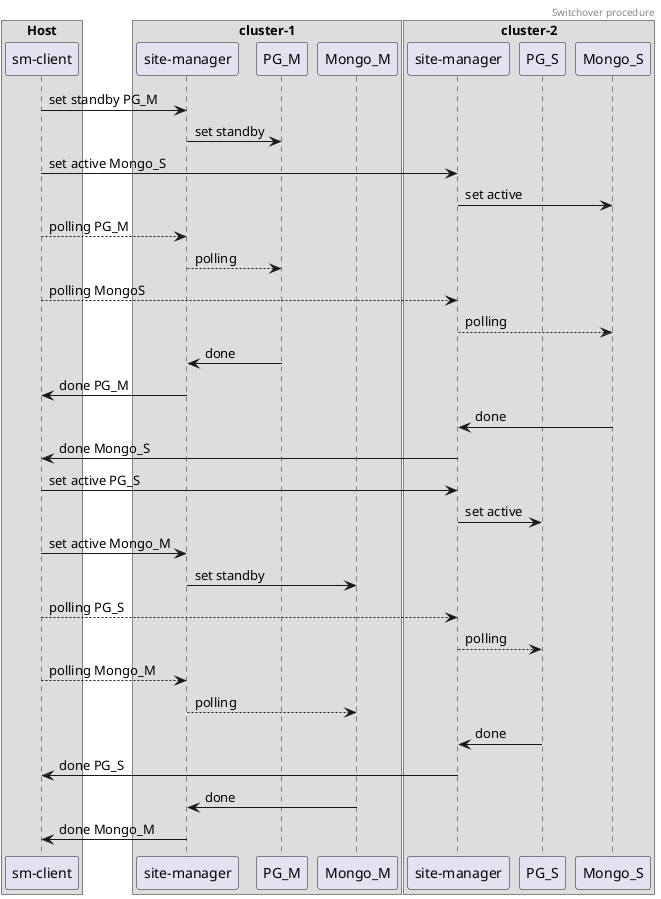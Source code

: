 @startuml
header Switchover procedure

box "Host"
participant "sm-client" as smClient
end box

box "cluster-1"
participant "site-manager" as SiteManager1
participant PG_M
participant Mongo_M
end box

box "cluster-2"
participant "site-manager" as SiteManager2
participant PG_S
participant Mongo_S
end box

smClient  -> SiteManager1 : set standby PG_M
SiteManager1 -> PG_M : set standby
smClient -> SiteManager2 : set active Mongo_S
SiteManager2 -> Mongo_S : set active

smClient --> SiteManager1 : polling PG_M
SiteManager1 --> PG_M : polling
smClient --> SiteManager2 : polling MongoS
SiteManager2 --> Mongo_S : polling

PG_M -> SiteManager1 : done
SiteManager1 -> smClient : done PG_M
Mongo_S -> SiteManager2 : done
SiteManager2 -> smClient : done Mongo_S

smClient  -> SiteManager2 : set active PG_S
SiteManager2 -> PG_S : set active
smClient  -> SiteManager1 : set active Mongo_M
SiteManager1 -> Mongo_M : set standby

smClient  --> SiteManager2 : polling PG_S
SiteManager2 --> PG_S : polling
smClient --> SiteManager1 : polling Mongo_M
SiteManager1 --> Mongo_M : polling

PG_S -> SiteManager2 : done
SiteManager2 -> smClient : done PG_S
Mongo_M -> SiteManager1 : done
SiteManager1 -> smClient : done Mongo_M
@enduml
